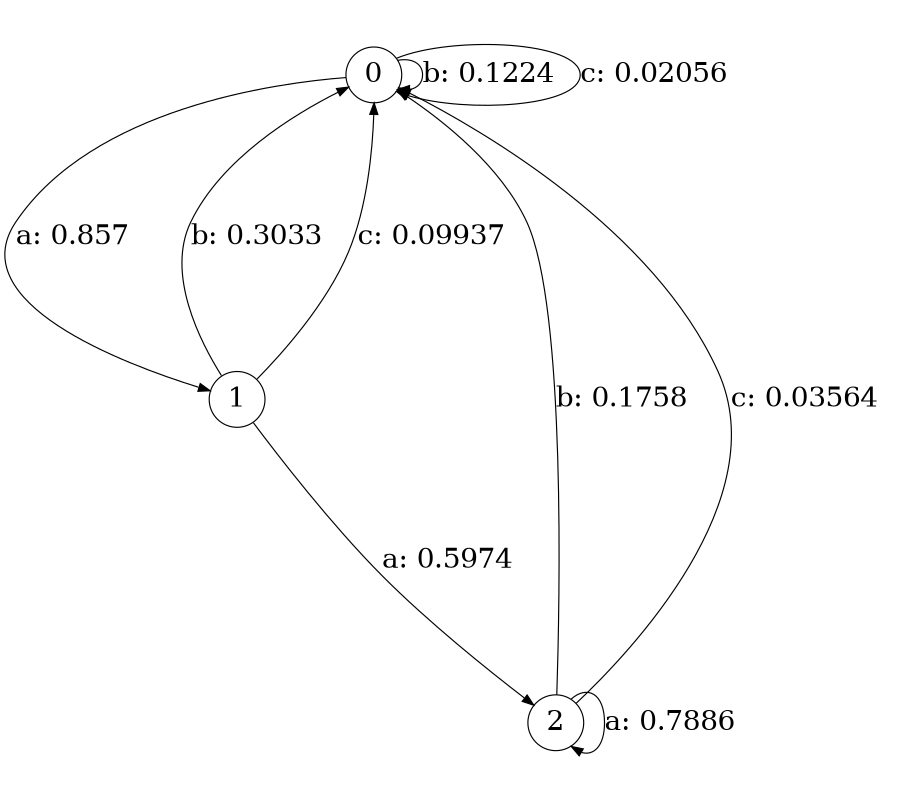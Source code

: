 digraph "d6-300nw-t0-cen-SML" {
size = "6,8.5";
ratio = "fill";
node [shape = circle];
node [fontsize = 24];
edge [fontsize = 24];
0 -> 1 [label = "a: 0.857    "];
0 -> 0 [label = "b: 0.1224   "];
0 -> 0 [label = "c: 0.02056  "];
1 -> 2 [label = "a: 0.5974   "];
1 -> 0 [label = "b: 0.3033   "];
1 -> 0 [label = "c: 0.09937  "];
2 -> 2 [label = "a: 0.7886   "];
2 -> 0 [label = "b: 0.1758   "];
2 -> 0 [label = "c: 0.03564  "];
}